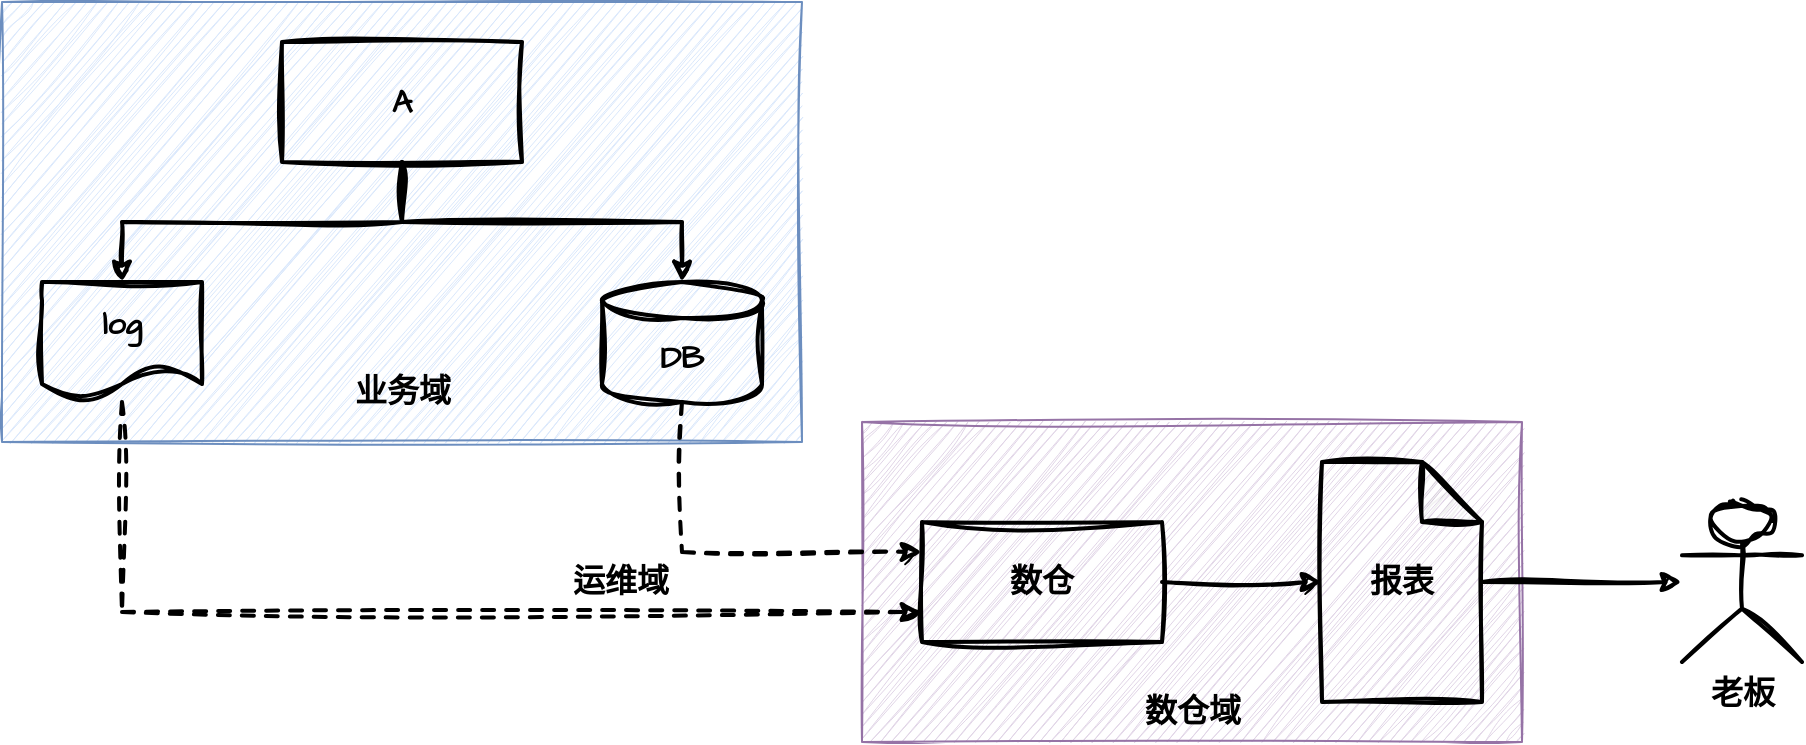<mxfile version="26.1.1">
  <diagram name="第 1 页" id="tWEXTzPu99U9BgP-G6zO">
    <mxGraphModel dx="1628" dy="1121" grid="1" gridSize="10" guides="1" tooltips="1" connect="1" arrows="1" fold="1" page="1" pageScale="1" pageWidth="827" pageHeight="1169" math="0" shadow="0">
      <root>
        <mxCell id="0" />
        <mxCell id="1" parent="0" />
        <mxCell id="Z8-YlrO6jf3F_1mqkV0k-18" value="" style="rounded=0;whiteSpace=wrap;html=1;sketch=1;hachureGap=4;jiggle=2;curveFitting=1;fontFamily=Architects Daughter;fontSource=https%3A%2F%2Ffonts.googleapis.com%2Fcss%3Ffamily%3DArchitects%2BDaughter;fillColor=#e1d5e7;strokeColor=#9673a6;" vertex="1" parent="1">
          <mxGeometry x="570" y="550" width="330" height="160" as="geometry" />
        </mxCell>
        <mxCell id="Z8-YlrO6jf3F_1mqkV0k-17" value="" style="rounded=0;whiteSpace=wrap;html=1;sketch=1;hachureGap=4;jiggle=2;curveFitting=1;fontFamily=Architects Daughter;fontSource=https%3A%2F%2Ffonts.googleapis.com%2Fcss%3Ffamily%3DArchitects%2BDaughter;fillColor=#dae8fc;strokeColor=#6c8ebf;" vertex="1" parent="1">
          <mxGeometry x="140" y="340" width="400" height="220" as="geometry" />
        </mxCell>
        <mxCell id="Z8-YlrO6jf3F_1mqkV0k-4" style="edgeStyle=orthogonalEdgeStyle;rounded=0;sketch=1;hachureGap=4;jiggle=2;curveFitting=1;orthogonalLoop=1;jettySize=auto;html=1;exitX=0.5;exitY=1;exitDx=0;exitDy=0;entryX=0.5;entryY=0;entryDx=0;entryDy=0;fontFamily=Architects Daughter;fontSource=https%3A%2F%2Ffonts.googleapis.com%2Fcss%3Ffamily%3DArchitects%2BDaughter;strokeWidth=2;" edge="1" parent="1" source="Z8-YlrO6jf3F_1mqkV0k-1" target="Z8-YlrO6jf3F_1mqkV0k-2">
          <mxGeometry relative="1" as="geometry" />
        </mxCell>
        <mxCell id="Z8-YlrO6jf3F_1mqkV0k-5" style="edgeStyle=orthogonalEdgeStyle;rounded=0;sketch=1;hachureGap=4;jiggle=2;curveFitting=1;orthogonalLoop=1;jettySize=auto;html=1;exitX=0.5;exitY=1;exitDx=0;exitDy=0;fontFamily=Architects Daughter;fontSource=https%3A%2F%2Ffonts.googleapis.com%2Fcss%3Ffamily%3DArchitects%2BDaughter;strokeWidth=2;" edge="1" parent="1" source="Z8-YlrO6jf3F_1mqkV0k-1" target="Z8-YlrO6jf3F_1mqkV0k-3">
          <mxGeometry relative="1" as="geometry" />
        </mxCell>
        <mxCell id="Z8-YlrO6jf3F_1mqkV0k-1" value="&lt;font style=&quot;font-size: 16px;&quot;&gt;&lt;b&gt;A&lt;/b&gt;&lt;/font&gt;" style="rounded=0;whiteSpace=wrap;html=1;sketch=1;hachureGap=4;jiggle=2;curveFitting=1;fontFamily=Architects Daughter;fontSource=https%3A%2F%2Ffonts.googleapis.com%2Fcss%3Ffamily%3DArchitects%2BDaughter;fillColor=none;strokeWidth=2;" vertex="1" parent="1">
          <mxGeometry x="280" y="360" width="120" height="60" as="geometry" />
        </mxCell>
        <mxCell id="Z8-YlrO6jf3F_1mqkV0k-15" style="edgeStyle=orthogonalEdgeStyle;rounded=0;sketch=1;hachureGap=4;jiggle=2;curveFitting=1;orthogonalLoop=1;jettySize=auto;html=1;entryX=0;entryY=0.75;entryDx=0;entryDy=0;fontFamily=Architects Daughter;fontSource=https%3A%2F%2Ffonts.googleapis.com%2Fcss%3Ffamily%3DArchitects%2BDaughter;strokeWidth=2;dashed=1;" edge="1" parent="1" source="Z8-YlrO6jf3F_1mqkV0k-2" target="Z8-YlrO6jf3F_1mqkV0k-7">
          <mxGeometry relative="1" as="geometry">
            <Array as="points">
              <mxPoint x="200" y="645" />
            </Array>
          </mxGeometry>
        </mxCell>
        <mxCell id="Z8-YlrO6jf3F_1mqkV0k-2" value="&lt;font style=&quot;font-size: 16px;&quot;&gt;&lt;b&gt;log&lt;/b&gt;&lt;/font&gt;" style="shape=document;whiteSpace=wrap;html=1;boundedLbl=1;sketch=1;hachureGap=4;jiggle=2;curveFitting=1;fontFamily=Architects Daughter;fontSource=https%3A%2F%2Ffonts.googleapis.com%2Fcss%3Ffamily%3DArchitects%2BDaughter;fillColor=none;strokeWidth=2;" vertex="1" parent="1">
          <mxGeometry x="160" y="480" width="80" height="60" as="geometry" />
        </mxCell>
        <mxCell id="Z8-YlrO6jf3F_1mqkV0k-14" style="edgeStyle=orthogonalEdgeStyle;rounded=0;sketch=1;hachureGap=4;jiggle=2;curveFitting=1;orthogonalLoop=1;jettySize=auto;html=1;exitX=0.5;exitY=1;exitDx=0;exitDy=0;exitPerimeter=0;entryX=0;entryY=0.25;entryDx=0;entryDy=0;fontFamily=Architects Daughter;fontSource=https%3A%2F%2Ffonts.googleapis.com%2Fcss%3Ffamily%3DArchitects%2BDaughter;strokeWidth=2;dashed=1;" edge="1" parent="1" source="Z8-YlrO6jf3F_1mqkV0k-3" target="Z8-YlrO6jf3F_1mqkV0k-7">
          <mxGeometry relative="1" as="geometry" />
        </mxCell>
        <mxCell id="Z8-YlrO6jf3F_1mqkV0k-3" value="&lt;font style=&quot;font-size: 16px;&quot;&gt;&lt;b&gt;DB&lt;/b&gt;&lt;/font&gt;" style="shape=cylinder3;whiteSpace=wrap;html=1;boundedLbl=1;backgroundOutline=1;size=9;sketch=1;hachureGap=4;jiggle=2;curveFitting=1;fontFamily=Architects Daughter;fontSource=https%3A%2F%2Ffonts.googleapis.com%2Fcss%3Ffamily%3DArchitects%2BDaughter;fillColor=none;strokeWidth=2;" vertex="1" parent="1">
          <mxGeometry x="440" y="480" width="80" height="60" as="geometry" />
        </mxCell>
        <mxCell id="Z8-YlrO6jf3F_1mqkV0k-7" value="&lt;span style=&quot;font-size: 16px;&quot;&gt;&lt;b&gt;数仓&lt;/b&gt;&lt;/span&gt;" style="rounded=0;whiteSpace=wrap;html=1;sketch=1;hachureGap=4;jiggle=2;curveFitting=1;fontFamily=Architects Daughter;fontSource=https%3A%2F%2Ffonts.googleapis.com%2Fcss%3Ffamily%3DArchitects%2BDaughter;fillColor=none;strokeWidth=2;" vertex="1" parent="1">
          <mxGeometry x="600" y="600" width="120" height="60" as="geometry" />
        </mxCell>
        <mxCell id="Z8-YlrO6jf3F_1mqkV0k-23" style="edgeStyle=orthogonalEdgeStyle;rounded=0;sketch=1;hachureGap=4;jiggle=2;curveFitting=1;orthogonalLoop=1;jettySize=auto;html=1;fontFamily=Architects Daughter;fontSource=https%3A%2F%2Ffonts.googleapis.com%2Fcss%3Ffamily%3DArchitects%2BDaughter;strokeWidth=2;" edge="1" parent="1" source="Z8-YlrO6jf3F_1mqkV0k-12" target="Z8-YlrO6jf3F_1mqkV0k-22">
          <mxGeometry relative="1" as="geometry" />
        </mxCell>
        <mxCell id="Z8-YlrO6jf3F_1mqkV0k-12" value="&lt;b&gt;&lt;font style=&quot;font-size: 16px;&quot;&gt;报表&lt;/font&gt;&lt;/b&gt;" style="shape=note;whiteSpace=wrap;html=1;backgroundOutline=1;darkOpacity=0.05;sketch=1;hachureGap=4;jiggle=2;curveFitting=1;fontFamily=Architects Daughter;fontSource=https%3A%2F%2Ffonts.googleapis.com%2Fcss%3Ffamily%3DArchitects%2BDaughter;fillColor=none;strokeWidth=2;" vertex="1" parent="1">
          <mxGeometry x="800" y="570" width="80" height="120" as="geometry" />
        </mxCell>
        <mxCell id="Z8-YlrO6jf3F_1mqkV0k-16" style="edgeStyle=orthogonalEdgeStyle;rounded=0;sketch=1;hachureGap=4;jiggle=2;curveFitting=1;orthogonalLoop=1;jettySize=auto;html=1;exitX=1;exitY=0.5;exitDx=0;exitDy=0;entryX=0;entryY=0.5;entryDx=0;entryDy=0;entryPerimeter=0;fontFamily=Architects Daughter;fontSource=https%3A%2F%2Ffonts.googleapis.com%2Fcss%3Ffamily%3DArchitects%2BDaughter;strokeWidth=2;" edge="1" parent="1" source="Z8-YlrO6jf3F_1mqkV0k-7" target="Z8-YlrO6jf3F_1mqkV0k-12">
          <mxGeometry relative="1" as="geometry" />
        </mxCell>
        <mxCell id="Z8-YlrO6jf3F_1mqkV0k-19" value="&lt;b&gt;&lt;font style=&quot;font-size: 16px;&quot;&gt;业务域&lt;/font&gt;&lt;/b&gt;" style="text;html=1;align=center;verticalAlign=middle;resizable=0;points=[];autosize=1;strokeColor=none;fillColor=none;fontFamily=Architects Daughter;fontSource=https%3A%2F%2Ffonts.googleapis.com%2Fcss%3Ffamily%3DArchitects%2BDaughter;" vertex="1" parent="1">
          <mxGeometry x="305" y="520" width="70" height="30" as="geometry" />
        </mxCell>
        <mxCell id="Z8-YlrO6jf3F_1mqkV0k-20" value="&lt;b&gt;&lt;font style=&quot;font-size: 16px;&quot;&gt;运维域&lt;/font&gt;&lt;/b&gt;" style="text;html=1;align=center;verticalAlign=middle;resizable=0;points=[];autosize=1;strokeColor=none;fillColor=none;fontFamily=Architects Daughter;fontSource=https%3A%2F%2Ffonts.googleapis.com%2Fcss%3Ffamily%3DArchitects%2BDaughter;" vertex="1" parent="1">
          <mxGeometry x="414" y="615" width="70" height="30" as="geometry" />
        </mxCell>
        <mxCell id="Z8-YlrO6jf3F_1mqkV0k-21" value="&lt;b&gt;&lt;font style=&quot;font-size: 16px;&quot;&gt;数仓域&lt;/font&gt;&lt;/b&gt;" style="text;html=1;align=center;verticalAlign=middle;resizable=0;points=[];autosize=1;strokeColor=none;fillColor=none;fontFamily=Architects Daughter;fontSource=https%3A%2F%2Ffonts.googleapis.com%2Fcss%3Ffamily%3DArchitects%2BDaughter;" vertex="1" parent="1">
          <mxGeometry x="700" y="680" width="70" height="30" as="geometry" />
        </mxCell>
        <mxCell id="Z8-YlrO6jf3F_1mqkV0k-22" value="&lt;font style=&quot;font-size: 16px;&quot;&gt;&lt;b&gt;老板&lt;/b&gt;&lt;/font&gt;" style="shape=umlActor;verticalLabelPosition=bottom;verticalAlign=top;html=1;outlineConnect=0;sketch=1;hachureGap=4;jiggle=2;curveFitting=1;fontFamily=Architects Daughter;fontSource=https%3A%2F%2Ffonts.googleapis.com%2Fcss%3Ffamily%3DArchitects%2BDaughter;strokeWidth=2;" vertex="1" parent="1">
          <mxGeometry x="980" y="590" width="60" height="80" as="geometry" />
        </mxCell>
      </root>
    </mxGraphModel>
  </diagram>
</mxfile>
